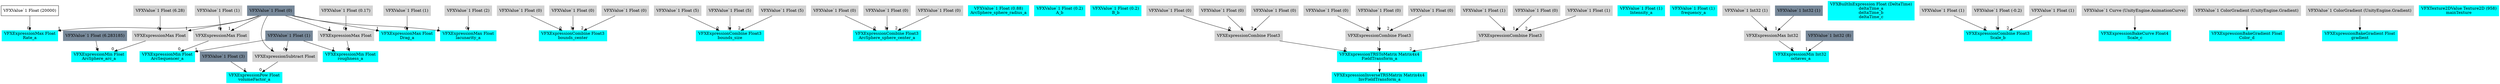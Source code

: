 digraph G {
node0 [shape="box" color="cyan" style="filled" label="VFXExpressionMax Float
Rate_a"]
node1 [shape="box" label="VFXValue`1 Float (20000)"]
node2 [shape="box" color="lightslategray" style="filled" label="VFXValue`1 Float (0)"]
node3 [shape="box" color="cyan" style="filled" label="VFXExpressionCombine Float3
bounds_center"]
node4 [shape="box" color="lightgray" style="filled" label="VFXValue`1 Float (0)"]
node5 [shape="box" color="lightgray" style="filled" label="VFXValue`1 Float (0)"]
node6 [shape="box" color="lightgray" style="filled" label="VFXValue`1 Float (0)"]
node7 [shape="box" color="cyan" style="filled" label="VFXExpressionCombine Float3
bounds_size"]
node8 [shape="box" color="lightgray" style="filled" label="VFXValue`1 Float (5)"]
node9 [shape="box" color="lightgray" style="filled" label="VFXValue`1 Float (5)"]
node10 [shape="box" color="lightgray" style="filled" label="VFXValue`1 Float (5)"]
node11 [shape="box" color="cyan" style="filled" label="VFXExpressionCombine Float3
ArcSphere_sphere_center_a"]
node12 [shape="box" color="lightgray" style="filled" label="VFXValue`1 Float (0)"]
node13 [shape="box" color="lightgray" style="filled" label="VFXValue`1 Float (0)"]
node14 [shape="box" color="lightgray" style="filled" label="VFXValue`1 Float (0)"]
node15 [shape="box" color="cyan" style="filled" label="VFXValue`1 Float (0.88)
ArcSphere_sphere_radius_a"]
node16 [shape="box" color="cyan" style="filled" label="VFXExpressionMin Float
ArcSphere_arc_a"]
node17 [shape="box" color="lightgray" style="filled" label="VFXExpressionMax Float"]
node18 [shape="box" color="lightgray" style="filled" label="VFXValue`1 Float (6.28)"]
node19 [shape="box" color="lightslategray" style="filled" label="VFXValue`1 Float (6.283185)"]
node20 [shape="box" color="cyan" style="filled" label="VFXExpressionMin Float
ArcSequencer_a"]
node21 [shape="box" color="lightgray" style="filled" label="VFXExpressionMax Float"]
node22 [shape="box" color="lightgray" style="filled" label="VFXValue`1 Float (1)"]
node23 [shape="box" color="lightslategray" style="filled" label="VFXValue`1 Float (1)"]
node24 [shape="box" color="cyan" style="filled" label="VFXExpressionPow Float
volumeFactor_a"]
node25 [shape="box" color="lightgray" style="filled" label="VFXExpressionSubtract Float"]
node26 [shape="box" color="lightslategray" style="filled" label="VFXValue`1 Float (3)"]
node27 [shape="box" color="cyan" style="filled" label="VFXValue`1 Float (0.2)
A_b"]
node28 [shape="box" color="cyan" style="filled" label="VFXValue`1 Float (0.2)
B_b"]
node29 [shape="box" color="cyan" style="filled" label="VFXExpressionInverseTRSMatrix Matrix4x4
InvFieldTransform_a"]
node30 [shape="box" color="cyan" style="filled" label="VFXExpressionTRSToMatrix Matrix4x4
FieldTransform_a"]
node31 [shape="box" color="lightgray" style="filled" label="VFXExpressionCombine Float3"]
node32 [shape="box" color="lightgray" style="filled" label="VFXValue`1 Float (0)"]
node33 [shape="box" color="lightgray" style="filled" label="VFXValue`1 Float (0)"]
node34 [shape="box" color="lightgray" style="filled" label="VFXValue`1 Float (0)"]
node35 [shape="box" color="lightgray" style="filled" label="VFXExpressionCombine Float3"]
node36 [shape="box" color="lightgray" style="filled" label="VFXValue`1 Float (0)"]
node37 [shape="box" color="lightgray" style="filled" label="VFXValue`1 Float (0)"]
node38 [shape="box" color="lightgray" style="filled" label="VFXValue`1 Float (0)"]
node39 [shape="box" color="lightgray" style="filled" label="VFXExpressionCombine Float3"]
node40 [shape="box" color="lightgray" style="filled" label="VFXValue`1 Float (1)"]
node41 [shape="box" color="lightgray" style="filled" label="VFXValue`1 Float (0)"]
node42 [shape="box" color="lightgray" style="filled" label="VFXValue`1 Float (1)"]
node43 [shape="box" color="cyan" style="filled" label="VFXValue`1 Float (1)
Intensity_a"]
node44 [shape="box" color="cyan" style="filled" label="VFXExpressionMax Float
Drag_a"]
node45 [shape="box" color="lightgray" style="filled" label="VFXValue`1 Float (1)"]
node46 [shape="box" color="cyan" style="filled" label="VFXValue`1 Float (1)
frequency_a"]
node47 [shape="box" color="cyan" style="filled" label="VFXExpressionMin Int32
octaves_a"]
node48 [shape="box" color="lightgray" style="filled" label="VFXExpressionMax Int32"]
node49 [shape="box" color="lightgray" style="filled" label="VFXValue`1 Int32 (1)"]
node50 [shape="box" color="lightslategray" style="filled" label="VFXValue`1 Int32 (1)"]
node51 [shape="box" color="lightslategray" style="filled" label="VFXValue`1 Int32 (8)"]
node52 [shape="box" color="cyan" style="filled" label="VFXExpressionMin Float
roughness_a"]
node53 [shape="box" color="lightgray" style="filled" label="VFXExpressionMax Float"]
node54 [shape="box" color="lightgray" style="filled" label="VFXValue`1 Float (0.17)"]
node55 [shape="box" color="cyan" style="filled" label="VFXExpressionMax Float
lacunarity_a"]
node56 [shape="box" color="lightgray" style="filled" label="VFXValue`1 Float (2)"]
node57 [shape="box" color="cyan" style="filled" label="VFXBuiltInExpression Float (DeltaTime)
deltaTime_a
deltaTime_b
deltaTime_c"]
node58 [shape="box" color="cyan" style="filled" label="VFXExpressionCombine Float3
Scale_b"]
node59 [shape="box" color="lightgray" style="filled" label="VFXValue`1 Float (1)"]
node60 [shape="box" color="lightgray" style="filled" label="VFXValue`1 Float (-0.2)"]
node61 [shape="box" color="lightgray" style="filled" label="VFXValue`1 Float (1)"]
node62 [shape="box" color="cyan" style="filled" label="VFXExpressionBakeCurve Float4
Scale_c"]
node63 [shape="box" color="lightgray" style="filled" label="VFXValue`1 Curve (UnityEngine.AnimationCurve)"]
node64 [shape="box" color="cyan" style="filled" label="VFXExpressionBakeGradient Float
Color_d"]
node65 [shape="box" color="lightgray" style="filled" label="VFXValue`1 ColorGradient (UnityEngine.Gradient)"]
node66 [shape="box" color="cyan" style="filled" label="VFXExpressionBakeGradient Float
gradient"]
node67 [shape="box" color="lightgray" style="filled" label="VFXValue`1 ColorGradient (UnityEngine.Gradient)"]
node68 [shape="box" color="cyan" style="filled" label="VFXTexture2DValue Texture2D (958)
mainTexture"]
node1 -> node0 [headlabel="0"]
node2 -> node0 [headlabel="1"]
node4 -> node3 [headlabel="0"]
node5 -> node3 [headlabel="1"]
node6 -> node3 [headlabel="2"]
node8 -> node7 [headlabel="0"]
node9 -> node7 [headlabel="1"]
node10 -> node7 [headlabel="2"]
node12 -> node11 [headlabel="0"]
node13 -> node11 [headlabel="1"]
node14 -> node11 [headlabel="2"]
node17 -> node16 [headlabel="0"]
node19 -> node16 [headlabel="1"]
node18 -> node17 [headlabel="0"]
node2 -> node17 [headlabel="1"]
node21 -> node20 [headlabel="0"]
node23 -> node20 [headlabel="1"]
node22 -> node21 [headlabel="0"]
node2 -> node21 [headlabel="1"]
node25 -> node24 [headlabel="0"]
node26 -> node24 [headlabel="1"]
node23 -> node25 [headlabel="0"]
node2 -> node25 [headlabel="1"]
node30 -> node29 
node31 -> node30 [headlabel="0"]
node35 -> node30 [headlabel="1"]
node39 -> node30 [headlabel="2"]
node32 -> node31 [headlabel="0"]
node33 -> node31 [headlabel="1"]
node34 -> node31 [headlabel="2"]
node36 -> node35 [headlabel="0"]
node37 -> node35 [headlabel="1"]
node38 -> node35 [headlabel="2"]
node40 -> node39 [headlabel="0"]
node41 -> node39 [headlabel="1"]
node42 -> node39 [headlabel="2"]
node45 -> node44 [headlabel="0"]
node2 -> node44 [headlabel="1"]
node48 -> node47 [headlabel="0"]
node51 -> node47 [headlabel="1"]
node49 -> node48 [headlabel="0"]
node50 -> node48 [headlabel="1"]
node53 -> node52 [headlabel="0"]
node23 -> node52 [headlabel="1"]
node54 -> node53 [headlabel="0"]
node2 -> node53 [headlabel="1"]
node56 -> node55 [headlabel="0"]
node2 -> node55 [headlabel="1"]
node59 -> node58 [headlabel="0"]
node60 -> node58 [headlabel="1"]
node61 -> node58 [headlabel="2"]
node63 -> node62 
node65 -> node64 
node67 -> node66 
}
